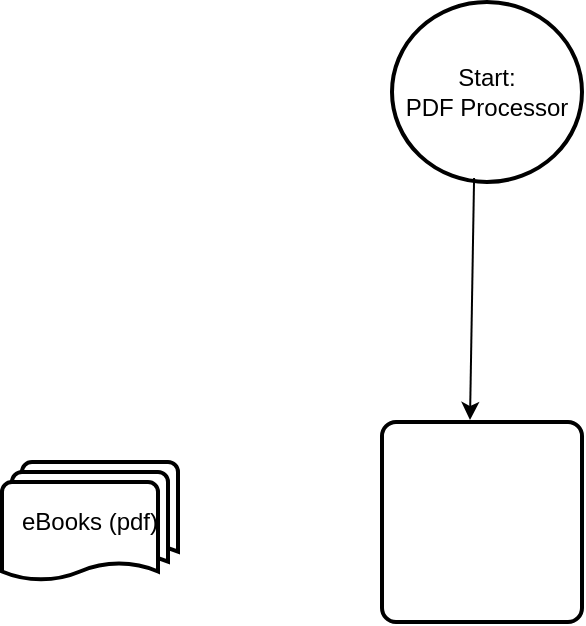 <mxfile version="26.0.9">
  <diagram name="architecture" id="vfD3lr8TJ8JF09UrLSWe">
    <mxGraphModel dx="1434" dy="836" grid="1" gridSize="10" guides="1" tooltips="1" connect="1" arrows="1" fold="1" page="1" pageScale="1" pageWidth="850" pageHeight="1100" math="0" shadow="0">
      <root>
        <mxCell id="0" />
        <mxCell id="1" parent="0" />
        <mxCell id="wO9GZomNT8Kk2tWwLUos-5" value="eBooks (pdf)" style="strokeWidth=2;html=1;shape=mxgraph.flowchart.multi-document;whiteSpace=wrap;" vertex="1" parent="1">
          <mxGeometry x="230" y="270" width="88" height="60" as="geometry" />
        </mxCell>
        <mxCell id="wO9GZomNT8Kk2tWwLUos-6" value="" style="rounded=1;whiteSpace=wrap;html=1;absoluteArcSize=1;arcSize=14;strokeWidth=2;" vertex="1" parent="1">
          <mxGeometry x="420" y="250" width="100" height="100" as="geometry" />
        </mxCell>
        <mxCell id="wO9GZomNT8Kk2tWwLUos-7" value="Start:&lt;div&gt;PDF Processor&lt;/div&gt;" style="strokeWidth=2;html=1;shape=mxgraph.flowchart.start_2;whiteSpace=wrap;" vertex="1" parent="1">
          <mxGeometry x="425" y="40" width="95" height="90" as="geometry" />
        </mxCell>
        <mxCell id="wO9GZomNT8Kk2tWwLUos-8" value="" style="endArrow=classic;html=1;rounded=0;exitX=0.432;exitY=0.978;exitDx=0;exitDy=0;exitPerimeter=0;entryX=0.44;entryY=-0.01;entryDx=0;entryDy=0;entryPerimeter=0;" edge="1" parent="1" source="wO9GZomNT8Kk2tWwLUos-7" target="wO9GZomNT8Kk2tWwLUos-6">
          <mxGeometry width="50" height="50" relative="1" as="geometry">
            <mxPoint x="530" y="210" as="sourcePoint" />
            <mxPoint x="580" y="160" as="targetPoint" />
          </mxGeometry>
        </mxCell>
      </root>
    </mxGraphModel>
  </diagram>
</mxfile>
